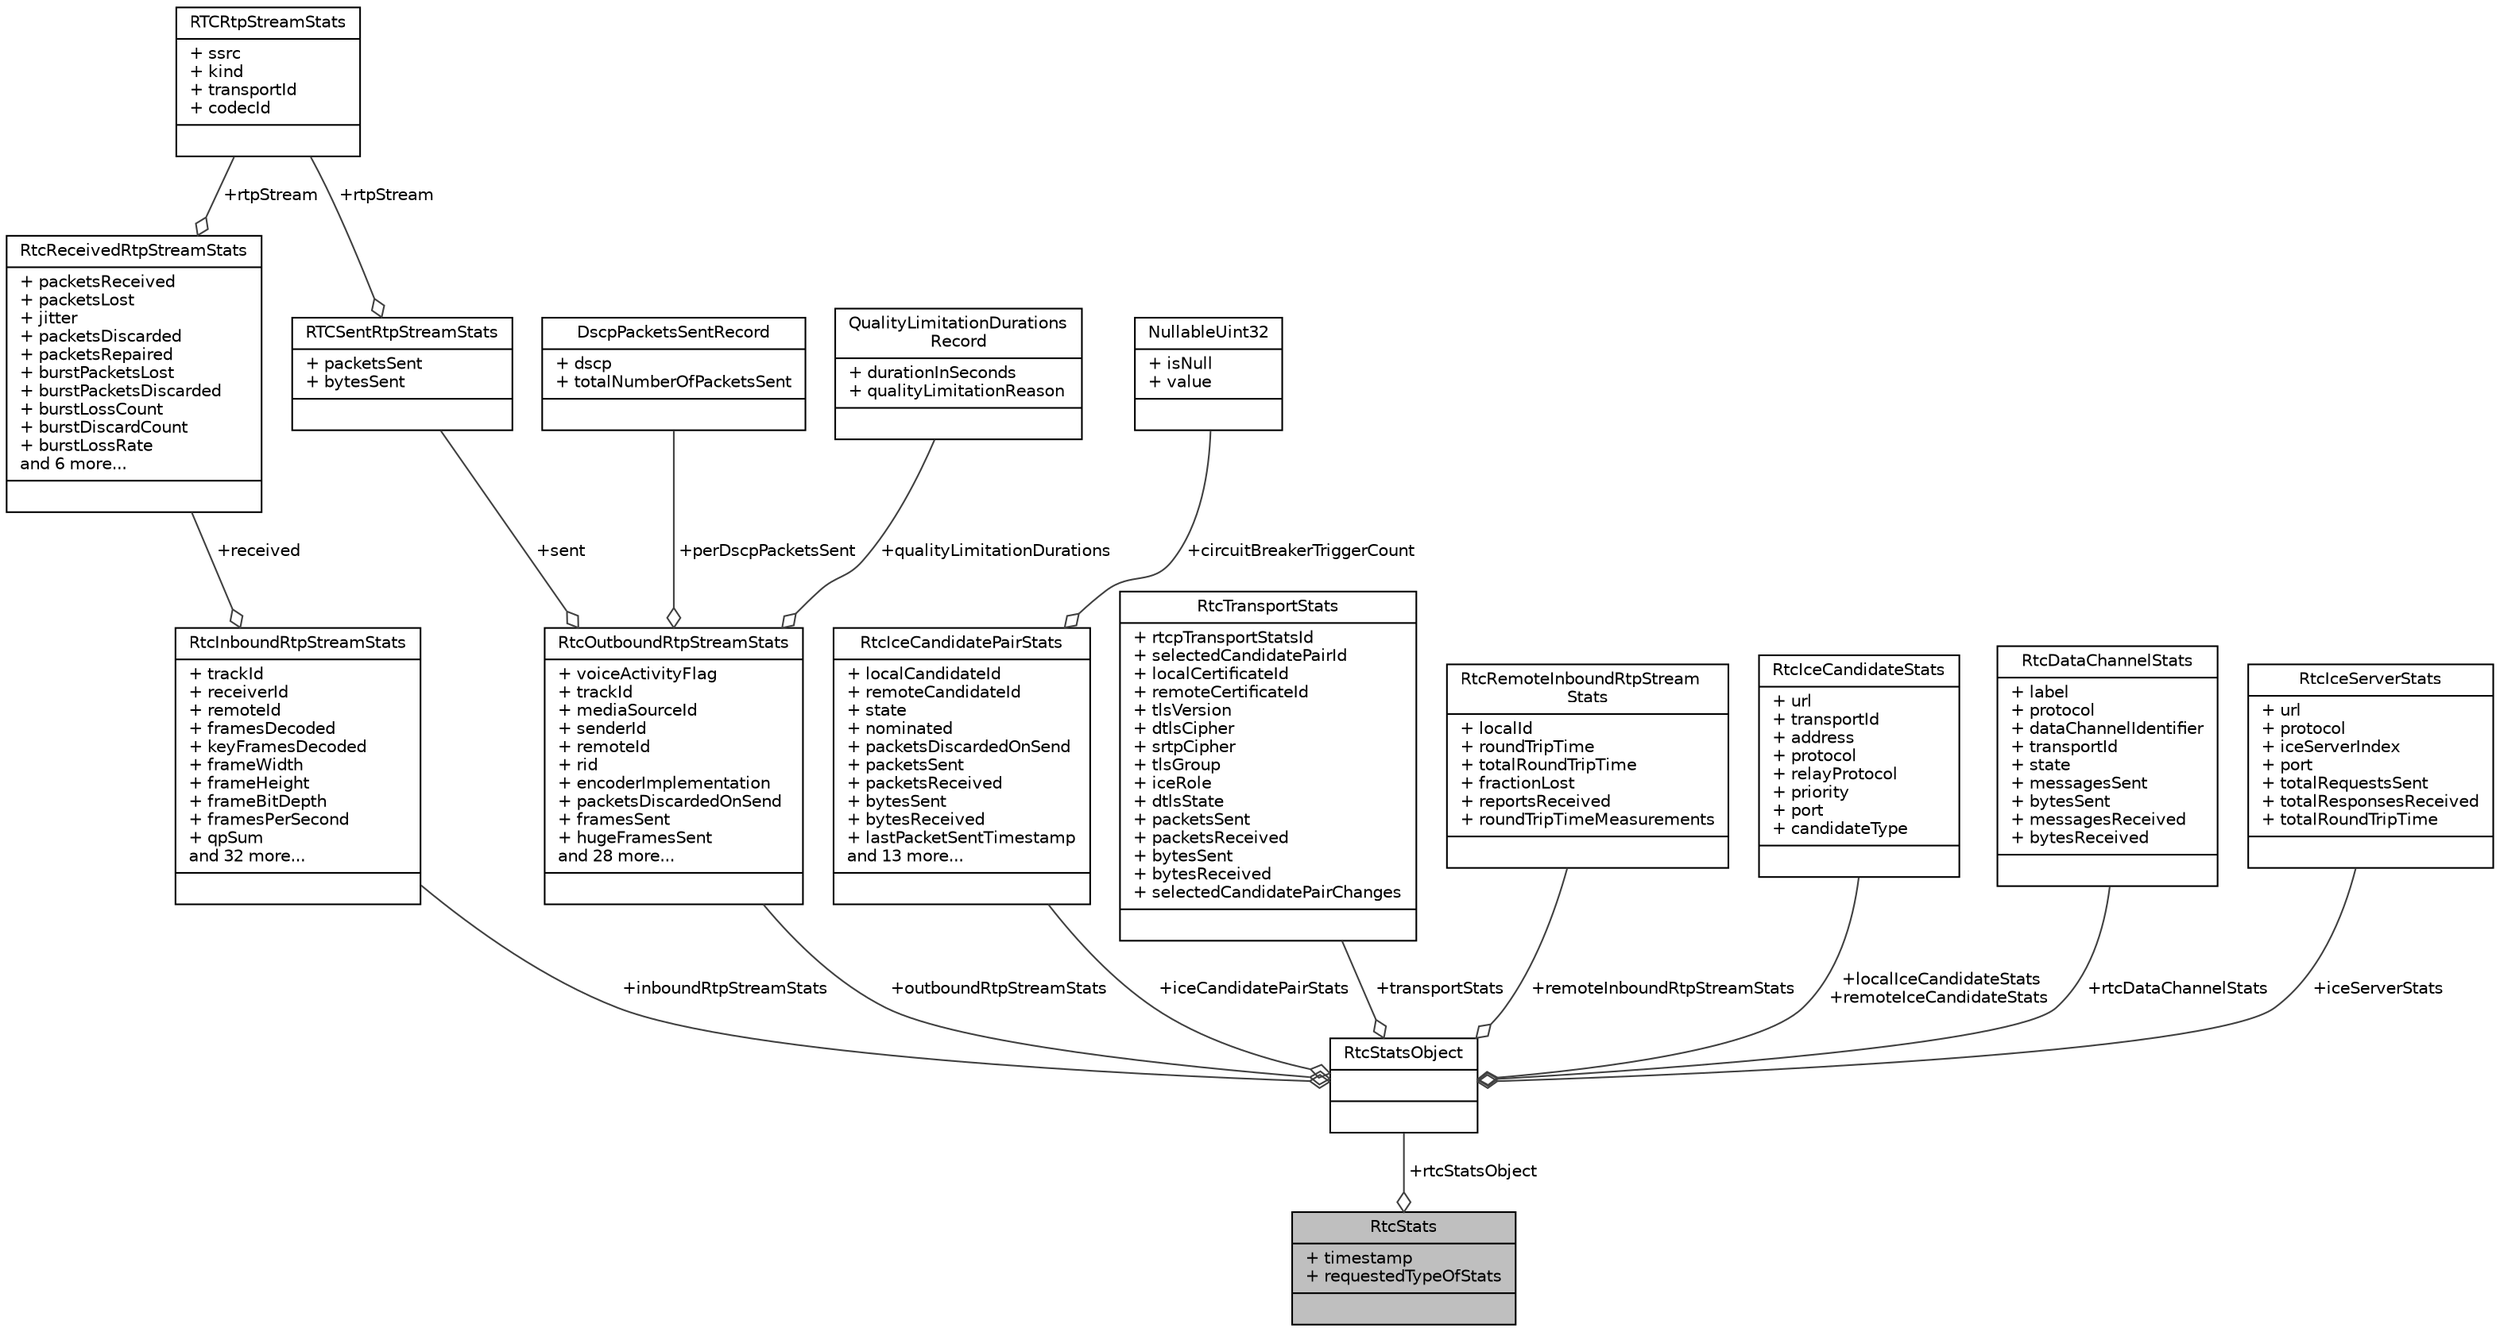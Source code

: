 digraph "RtcStats"
{
 // LATEX_PDF_SIZE
  edge [fontname="Helvetica",fontsize="10",labelfontname="Helvetica",labelfontsize="10"];
  node [fontname="Helvetica",fontsize="10",shape=record];
  Node1 [label="{RtcStats\n|+ timestamp\l+ requestedTypeOfStats\l|}",height=0.2,width=0.4,color="black", fillcolor="grey75", style="filled", fontcolor="black",tooltip="The stats object is populated based on RTCStatsType request."];
  Node2 -> Node1 [color="grey25",fontsize="10",style="solid",label=" +rtcStatsObject" ,arrowhead="odiamond",fontname="Helvetica"];
  Node2 [label="{RtcStatsObject\n||}",height=0.2,width=0.4,color="black", fillcolor="white", style="filled",URL="$structRtcStatsObject.html",tooltip="RTCStatsObject Represents an object passed in by the application developer which will be populated in..."];
  Node3 -> Node2 [color="grey25",fontsize="10",style="solid",label=" +inboundRtpStreamStats" ,arrowhead="odiamond",fontname="Helvetica"];
  Node3 [label="{RtcInboundRtpStreamStats\n|+ trackId\l+ receiverId\l+ remoteId\l+ framesDecoded\l+ keyFramesDecoded\l+ frameWidth\l+ frameHeight\l+ frameBitDepth\l+ framesPerSecond\l+ qpSum\land 32 more...\l|}",height=0.2,width=0.4,color="black", fillcolor="white", style="filled",URL="$structRtcInboundRtpStreamStats.html",tooltip="The RTCInboundRtpStreamStats dictionary represents the measurement metrics for the incoming RTP media..."];
  Node4 -> Node3 [color="grey25",fontsize="10",style="solid",label=" +received" ,arrowhead="odiamond",fontname="Helvetica"];
  Node4 [label="{RtcReceivedRtpStreamStats\n|+ packetsReceived\l+ packetsLost\l+ jitter\l+ packetsDiscarded\l+ packetsRepaired\l+ burstPacketsLost\l+ burstPacketsDiscarded\l+ burstLossCount\l+ burstDiscardCount\l+ burstLossRate\land 6 more...\l|}",height=0.2,width=0.4,color="black", fillcolor="white", style="filled",URL="$structRtcReceivedRtpStreamStats.html",tooltip=" "];
  Node5 -> Node4 [color="grey25",fontsize="10",style="solid",label=" +rtpStream" ,arrowhead="odiamond",fontname="Helvetica"];
  Node5 [label="{RTCRtpStreamStats\n|+ ssrc\l+ kind\l+ transportId\l+ codecId\l|}",height=0.2,width=0.4,color="black", fillcolor="white", style="filled",URL="$structRTCRtpStreamStats.html",tooltip="RTCRtpStreamStats captures stream stats that will be used as part of RTCSentRtpStreamStats report Ref..."];
  Node6 -> Node2 [color="grey25",fontsize="10",style="solid",label=" +outboundRtpStreamStats" ,arrowhead="odiamond",fontname="Helvetica"];
  Node6 [label="{RtcOutboundRtpStreamStats\n|+ voiceActivityFlag\l+ trackId\l+ mediaSourceId\l+ senderId\l+ remoteId\l+ rid\l+ encoderImplementation\l+ packetsDiscardedOnSend\l+ framesSent\l+ hugeFramesSent\land 28 more...\l|}",height=0.2,width=0.4,color="black", fillcolor="white", style="filled",URL="$structRtcOutboundRtpStreamStats.html",tooltip="RtcOutboundRtpStreamStats Gathers stats for media stream from the embedded device Note: RTCOutboundRt..."];
  Node7 -> Node6 [color="grey25",fontsize="10",style="solid",label=" +sent" ,arrowhead="odiamond",fontname="Helvetica"];
  Node7 [label="{RTCSentRtpStreamStats\n|+ packetsSent\l+ bytesSent\l|}",height=0.2,width=0.4,color="black", fillcolor="white", style="filled",URL="$structRTCSentRtpStreamStats.html",tooltip="RTCSentRtpStreamStats will be used as part of outbound Rtp stats Reference: https://www...."];
  Node5 -> Node7 [color="grey25",fontsize="10",style="solid",label=" +rtpStream" ,arrowhead="odiamond",fontname="Helvetica"];
  Node8 -> Node6 [color="grey25",fontsize="10",style="solid",label=" +perDscpPacketsSent" ,arrowhead="odiamond",fontname="Helvetica"];
  Node8 [label="{DscpPacketsSentRecord\n|+ dscp\l+ totalNumberOfPacketsSent\l|}",height=0.2,width=0.4,color="black", fillcolor="white", style="filled",URL="$structDscpPacketsSentRecord.html",tooltip="Record of total number of packets sent per DSCP. Used by RTCOutboundRtpStreamStats object."];
  Node9 -> Node6 [color="grey25",fontsize="10",style="solid",label=" +qualityLimitationDurations" ,arrowhead="odiamond",fontname="Helvetica"];
  Node9 [label="{QualityLimitationDurations\lRecord\n|+ durationInSeconds\l+ qualityLimitationReason\l|}",height=0.2,width=0.4,color="black", fillcolor="white", style="filled",URL="$structQualityLimitationDurationsRecord.html",tooltip=" "];
  Node10 -> Node2 [color="grey25",fontsize="10",style="solid",label=" +iceCandidatePairStats" ,arrowhead="odiamond",fontname="Helvetica"];
  Node10 [label="{RtcIceCandidatePairStats\n|+ localCandidateId\l+ remoteCandidateId\l+ state\l+ nominated\l+ packetsDiscardedOnSend\l+ packetsSent\l+ packetsReceived\l+ bytesSent\l+ bytesReceived\l+ lastPacketSentTimestamp\land 13 more...\l|}",height=0.2,width=0.4,color="black", fillcolor="white", style="filled",URL="$structRtcIceCandidatePairStats.html",tooltip="RtcIceCandidatePairStats Stats related to the local-remote ICE candidate pair."];
  Node11 -> Node10 [color="grey25",fontsize="10",style="solid",label=" +circuitBreakerTriggerCount" ,arrowhead="odiamond",fontname="Helvetica"];
  Node11 [label="{NullableUint32\n|+ isNull\l+ value\l|}",height=0.2,width=0.4,color="black", fillcolor="white", style="filled",URL="$structNullableUint32.html",tooltip="Custom data type to allow setting UINT32 data type to NULL since C does not support setting basic dat..."];
  Node12 -> Node2 [color="grey25",fontsize="10",style="solid",label=" +transportStats" ,arrowhead="odiamond",fontname="Helvetica"];
  Node12 [label="{RtcTransportStats\n|+ rtcpTransportStatsId\l+ selectedCandidatePairId\l+ localCertificateId\l+ remoteCertificateId\l+ tlsVersion\l+ dtlsCipher\l+ srtpCipher\l+ tlsGroup\l+ iceRole\l+ dtlsState\l+ packetsSent\l+ packetsReceived\l+ bytesSent\l+ bytesReceived\l+ selectedCandidatePairChanges\l|}",height=0.2,width=0.4,color="black", fillcolor="white", style="filled",URL="$structRtcTransportStats.html",tooltip="RtcTransportStats Represents the stats corresponding to an RTCDtlsTransport and its underlying RTCIce..."];
  Node13 -> Node2 [color="grey25",fontsize="10",style="solid",label=" +remoteInboundRtpStreamStats" ,arrowhead="odiamond",fontname="Helvetica"];
  Node13 [label="{RtcRemoteInboundRtpStream\lStats\n|+ localId\l+ roundTripTime\l+ totalRoundTripTime\l+ fractionLost\l+ reportsReceived\l+ roundTripTimeMeasurements\l|}",height=0.2,width=0.4,color="black", fillcolor="white", style="filled",URL="$structRtcRemoteInboundRtpStreamStats.html",tooltip="RTCRemoteInboundRtpStreamStats Represents the remote endpoint's measurement metrics for a particular ..."];
  Node14 -> Node2 [color="grey25",fontsize="10",style="solid",label=" +localIceCandidateStats\n+remoteIceCandidateStats" ,arrowhead="odiamond",fontname="Helvetica"];
  Node14 [label="{RtcIceCandidateStats\n|+ url\l+ transportId\l+ address\l+ protocol\l+ relayProtocol\l+ priority\l+ port\l+ candidateType\l|}",height=0.2,width=0.4,color="black", fillcolor="white", style="filled",URL="$structRtcIceCandidateStats.html",tooltip=": RtcIceCandidateStats Stats related to a specific candidate in a pair"];
  Node15 -> Node2 [color="grey25",fontsize="10",style="solid",label=" +rtcDataChannelStats" ,arrowhead="odiamond",fontname="Helvetica"];
  Node15 [label="{RtcDataChannelStats\n|+ label\l+ protocol\l+ dataChannelIdentifier\l+ transportId\l+ state\l+ messagesSent\l+ bytesSent\l+ messagesReceived\l+ bytesReceived\l|}",height=0.2,width=0.4,color="black", fillcolor="white", style="filled",URL="$structRtcDataChannelStats.html",tooltip=" "];
  Node16 -> Node2 [color="grey25",fontsize="10",style="solid",label=" +iceServerStats" ,arrowhead="odiamond",fontname="Helvetica"];
  Node16 [label="{RtcIceServerStats\n|+ url\l+ protocol\l+ iceServerIndex\l+ port\l+ totalRequestsSent\l+ totalResponsesReceived\l+ totalRoundTripTime\l|}",height=0.2,width=0.4,color="black", fillcolor="white", style="filled",URL="$structRtcIceServerStats.html",tooltip=": RtcIceServerStats Stats related to the ICE Server"];
}
